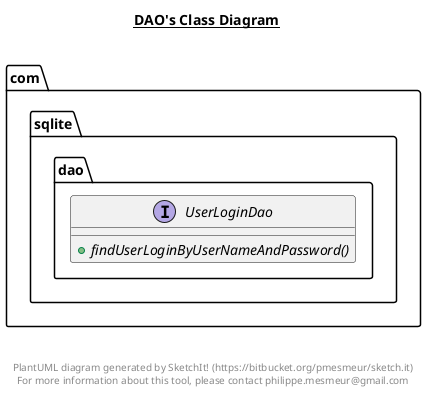 @startuml

title __DAO's Class Diagram__\n

  package com.sqlite {
    package com.sqlite.dao {
      interface UserLoginDao {
          {abstract} + findUserLoginByUserNameAndPassword()
      }
    }
  }
  



right footer


PlantUML diagram generated by SketchIt! (https://bitbucket.org/pmesmeur/sketch.it)
For more information about this tool, please contact philippe.mesmeur@gmail.com
endfooter

@enduml
